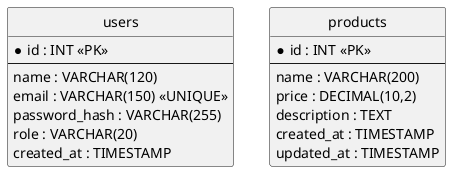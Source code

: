 @startuml
hide circle
skinparam linetype ortho

entity users {
  * id : INT <<PK>>
  --
  name : VARCHAR(120)
  email : VARCHAR(150) <<UNIQUE>>
  password_hash : VARCHAR(255)
  role : VARCHAR(20)
  created_at : TIMESTAMP
}

entity products {
  * id : INT <<PK>>
  --
  name : VARCHAR(200)
  price : DECIMAL(10,2)
  description : TEXT
  created_at : TIMESTAMP
  updated_at : TIMESTAMP
}

@enduml
